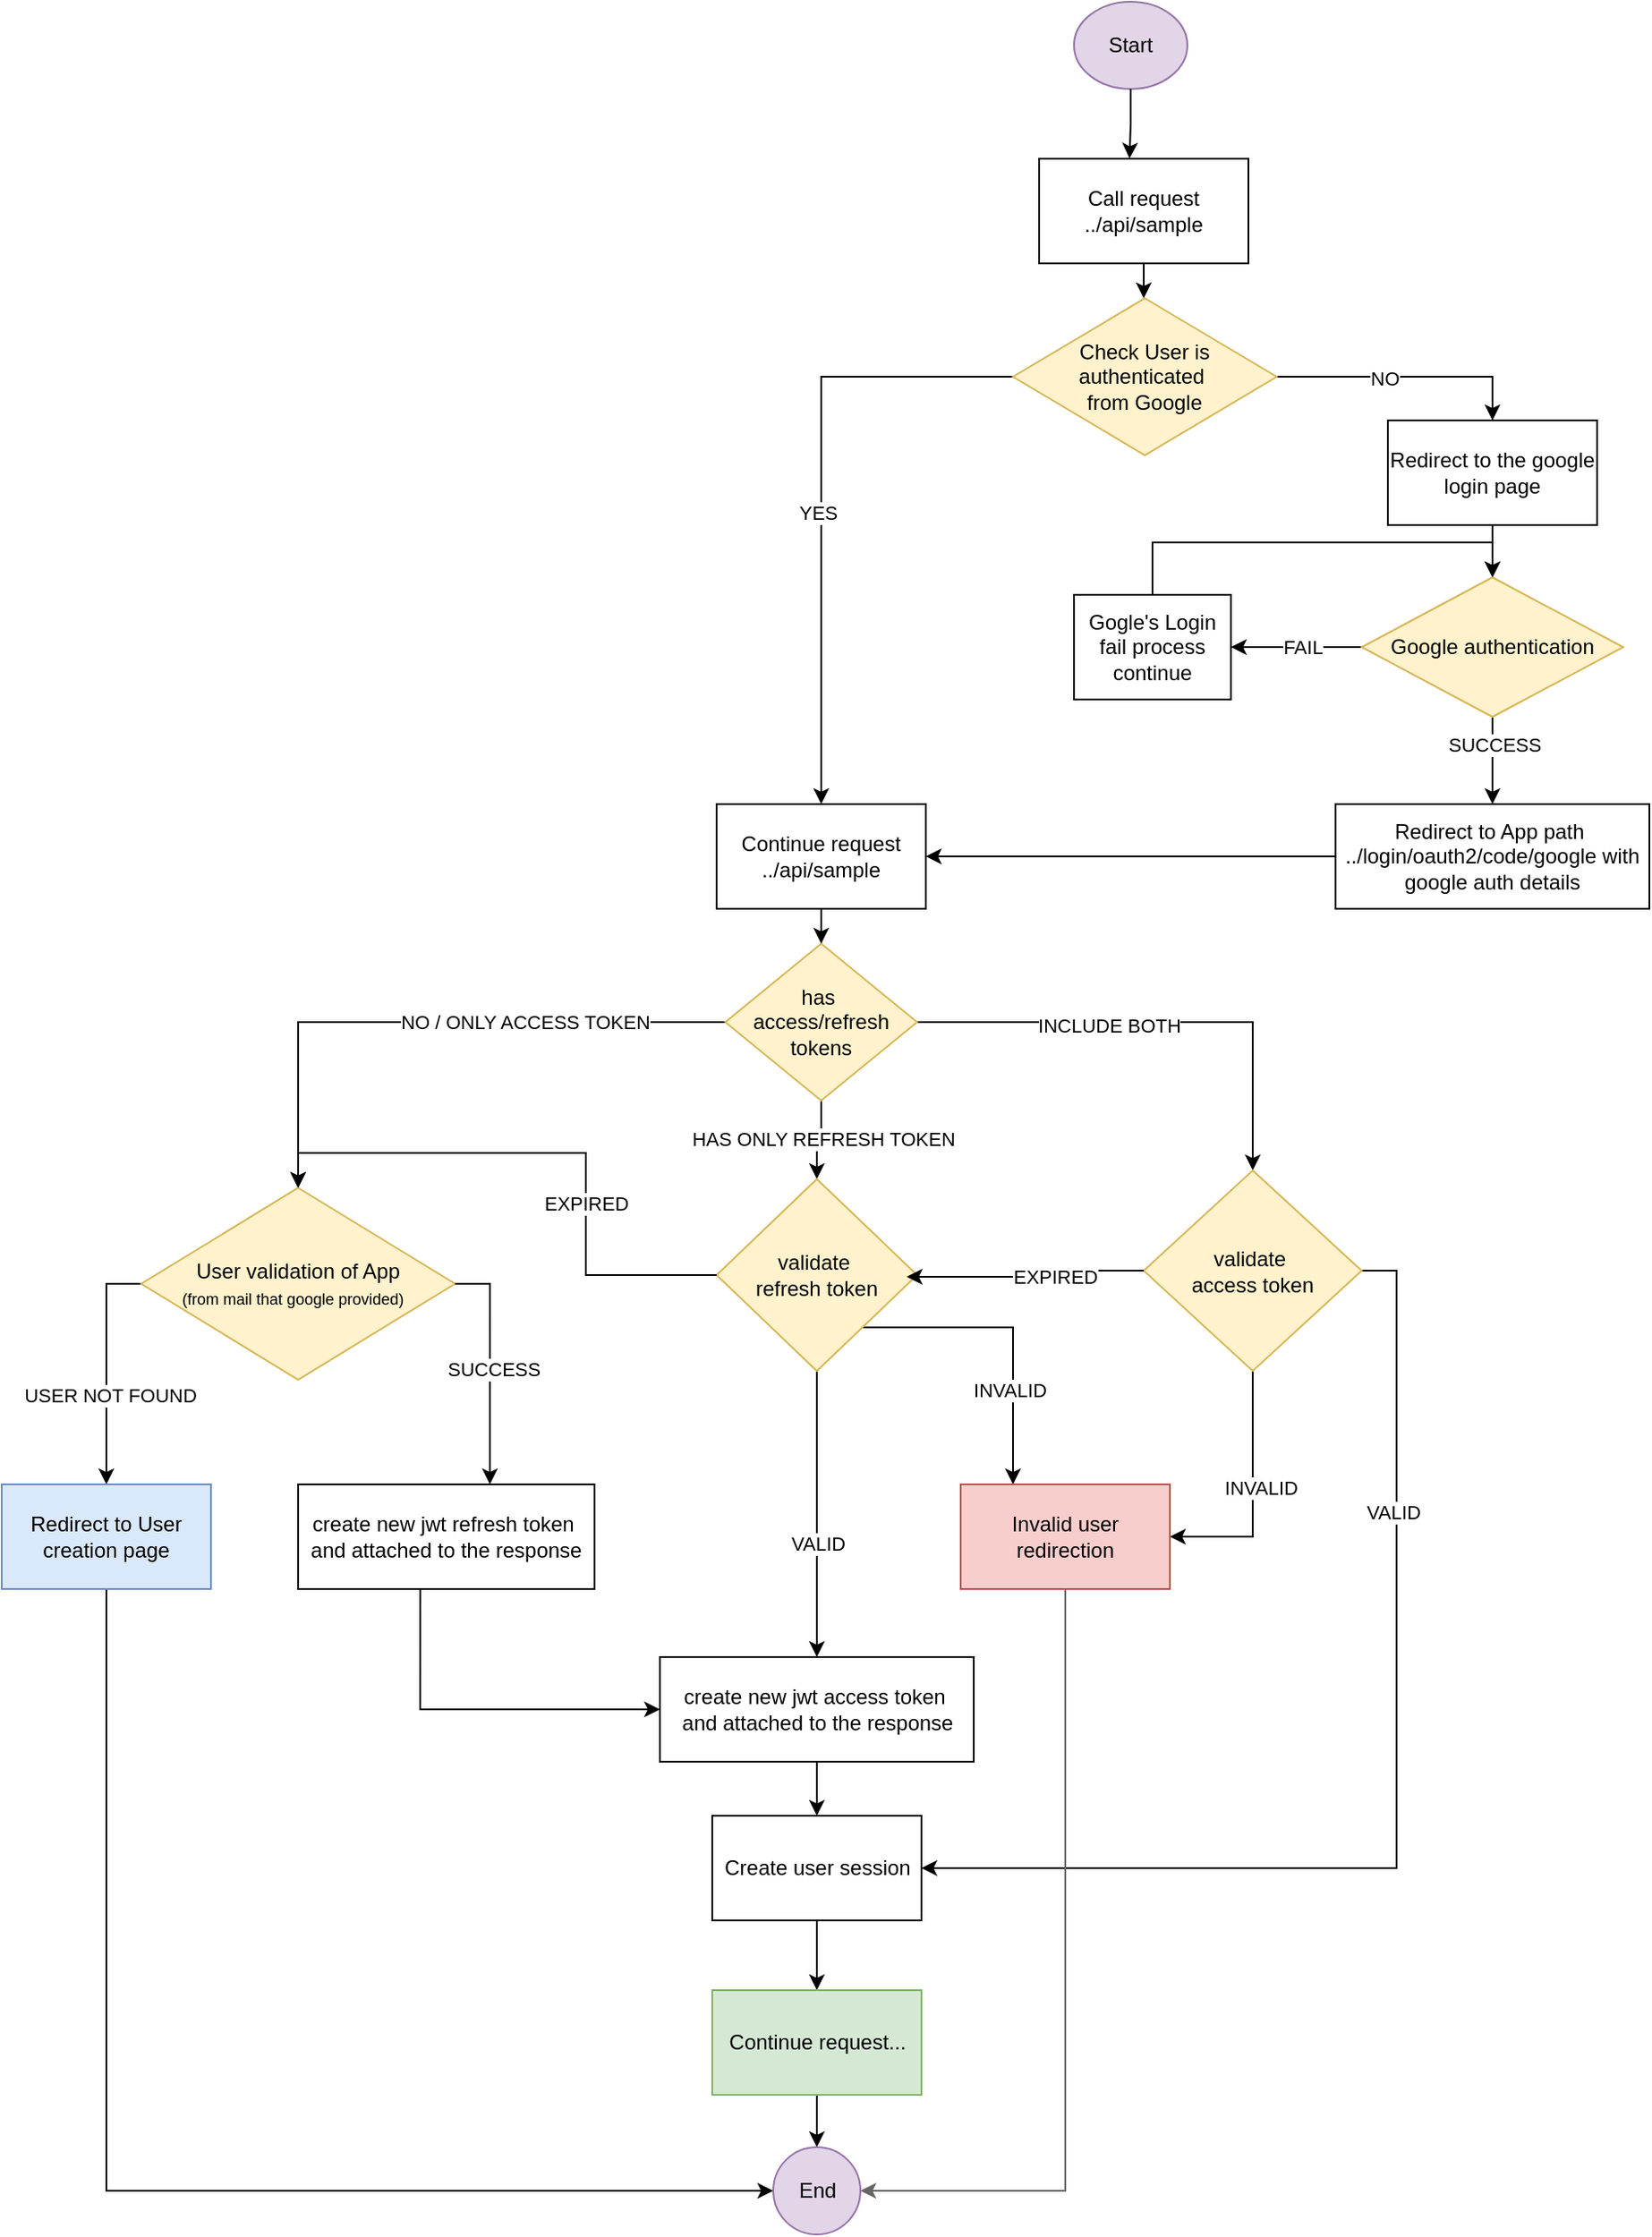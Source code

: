 <mxfile version="27.1.6">
  <diagram name="Page-1" id="phGxgDRw-nOjoQc4o8pd">
    <mxGraphModel dx="3180" dy="1936" grid="0" gridSize="10" guides="1" tooltips="1" connect="1" arrows="1" fold="1" page="0" pageScale="1" pageWidth="827" pageHeight="1169" math="0" shadow="0">
      <root>
        <mxCell id="0" />
        <mxCell id="1" parent="0" />
        <mxCell id="P_sAf52qYaWuxVpr26zw-8" style="edgeStyle=orthogonalEdgeStyle;rounded=0;orthogonalLoop=1;jettySize=auto;html=1;entryX=0.5;entryY=0;entryDx=0;entryDy=0;" edge="1" parent="1" source="P_sAf52qYaWuxVpr26zw-4" target="P_sAf52qYaWuxVpr26zw-6">
          <mxGeometry relative="1" as="geometry" />
        </mxCell>
        <mxCell id="P_sAf52qYaWuxVpr26zw-70" value="NO" style="edgeLabel;html=1;align=center;verticalAlign=middle;resizable=0;points=[];" vertex="1" connectable="0" parent="P_sAf52qYaWuxVpr26zw-8">
          <mxGeometry x="-0.183" y="-1" relative="1" as="geometry">
            <mxPoint as="offset" />
          </mxGeometry>
        </mxCell>
        <mxCell id="P_sAf52qYaWuxVpr26zw-9" style="edgeStyle=orthogonalEdgeStyle;rounded=0;orthogonalLoop=1;jettySize=auto;html=1;entryX=0.5;entryY=0;entryDx=0;entryDy=0;" edge="1" parent="1" source="P_sAf52qYaWuxVpr26zw-4" target="P_sAf52qYaWuxVpr26zw-7">
          <mxGeometry relative="1" as="geometry" />
        </mxCell>
        <mxCell id="P_sAf52qYaWuxVpr26zw-69" value="YES" style="edgeLabel;html=1;align=center;verticalAlign=middle;resizable=0;points=[];" vertex="1" connectable="0" parent="P_sAf52qYaWuxVpr26zw-9">
          <mxGeometry x="0.059" y="-2" relative="1" as="geometry">
            <mxPoint as="offset" />
          </mxGeometry>
        </mxCell>
        <mxCell id="P_sAf52qYaWuxVpr26zw-4" value="Check User is authenticated&amp;nbsp;&lt;div&gt;from Google&lt;/div&gt;" style="rhombus;whiteSpace=wrap;html=1;fillColor=#fff2cc;strokeColor=#d6b656;" vertex="1" parent="1">
          <mxGeometry x="300" y="120" width="151.25" height="90" as="geometry" />
        </mxCell>
        <mxCell id="P_sAf52qYaWuxVpr26zw-15" style="edgeStyle=orthogonalEdgeStyle;rounded=0;orthogonalLoop=1;jettySize=auto;html=1;entryX=0.5;entryY=0;entryDx=0;entryDy=0;" edge="1" parent="1" source="P_sAf52qYaWuxVpr26zw-6" target="P_sAf52qYaWuxVpr26zw-12">
          <mxGeometry relative="1" as="geometry" />
        </mxCell>
        <mxCell id="P_sAf52qYaWuxVpr26zw-6" value="Redirect to the google login page" style="rounded=0;whiteSpace=wrap;html=1;" vertex="1" parent="1">
          <mxGeometry x="515" y="190" width="120" height="60" as="geometry" />
        </mxCell>
        <mxCell id="P_sAf52qYaWuxVpr26zw-29" style="edgeStyle=orthogonalEdgeStyle;rounded=0;orthogonalLoop=1;jettySize=auto;html=1;entryX=0.5;entryY=0;entryDx=0;entryDy=0;" edge="1" parent="1" source="P_sAf52qYaWuxVpr26zw-7" target="P_sAf52qYaWuxVpr26zw-25">
          <mxGeometry relative="1" as="geometry" />
        </mxCell>
        <mxCell id="P_sAf52qYaWuxVpr26zw-7" value="Continue request&lt;div&gt;../api/sample&lt;/div&gt;" style="rounded=0;whiteSpace=wrap;html=1;" vertex="1" parent="1">
          <mxGeometry x="130" y="410" width="120" height="60" as="geometry" />
        </mxCell>
        <mxCell id="P_sAf52qYaWuxVpr26zw-11" style="edgeStyle=orthogonalEdgeStyle;rounded=0;orthogonalLoop=1;jettySize=auto;html=1;entryX=0.5;entryY=0;entryDx=0;entryDy=0;" edge="1" parent="1" source="P_sAf52qYaWuxVpr26zw-10" target="P_sAf52qYaWuxVpr26zw-4">
          <mxGeometry relative="1" as="geometry" />
        </mxCell>
        <mxCell id="P_sAf52qYaWuxVpr26zw-10" value="Call request&lt;div&gt;../api/sample&lt;/div&gt;" style="rounded=0;whiteSpace=wrap;html=1;" vertex="1" parent="1">
          <mxGeometry x="315" y="40" width="120" height="60" as="geometry" />
        </mxCell>
        <mxCell id="P_sAf52qYaWuxVpr26zw-67" style="edgeStyle=orthogonalEdgeStyle;rounded=0;orthogonalLoop=1;jettySize=auto;html=1;entryX=1;entryY=0.5;entryDx=0;entryDy=0;" edge="1" parent="1" source="P_sAf52qYaWuxVpr26zw-12" target="P_sAf52qYaWuxVpr26zw-14">
          <mxGeometry relative="1" as="geometry" />
        </mxCell>
        <mxCell id="P_sAf52qYaWuxVpr26zw-71" value="FAIL" style="edgeLabel;html=1;align=center;verticalAlign=middle;resizable=0;points=[];" vertex="1" connectable="0" parent="P_sAf52qYaWuxVpr26zw-67">
          <mxGeometry x="-0.093" relative="1" as="geometry">
            <mxPoint as="offset" />
          </mxGeometry>
        </mxCell>
        <mxCell id="P_sAf52qYaWuxVpr26zw-68" style="edgeStyle=orthogonalEdgeStyle;rounded=0;orthogonalLoop=1;jettySize=auto;html=1;entryX=0.5;entryY=0;entryDx=0;entryDy=0;" edge="1" parent="1" source="P_sAf52qYaWuxVpr26zw-12" target="P_sAf52qYaWuxVpr26zw-13">
          <mxGeometry relative="1" as="geometry" />
        </mxCell>
        <mxCell id="P_sAf52qYaWuxVpr26zw-72" value="SUCCESS" style="edgeLabel;html=1;align=center;verticalAlign=middle;resizable=0;points=[];" vertex="1" connectable="0" parent="P_sAf52qYaWuxVpr26zw-68">
          <mxGeometry x="-0.36" y="1" relative="1" as="geometry">
            <mxPoint as="offset" />
          </mxGeometry>
        </mxCell>
        <mxCell id="P_sAf52qYaWuxVpr26zw-12" value="Google authentication" style="rhombus;whiteSpace=wrap;html=1;fillColor=#fff2cc;strokeColor=#d6b656;" vertex="1" parent="1">
          <mxGeometry x="500" y="280" width="150" height="80" as="geometry" />
        </mxCell>
        <mxCell id="P_sAf52qYaWuxVpr26zw-23" style="edgeStyle=orthogonalEdgeStyle;rounded=0;orthogonalLoop=1;jettySize=auto;html=1;entryX=1;entryY=0.5;entryDx=0;entryDy=0;" edge="1" parent="1" source="P_sAf52qYaWuxVpr26zw-13" target="P_sAf52qYaWuxVpr26zw-7">
          <mxGeometry relative="1" as="geometry" />
        </mxCell>
        <mxCell id="P_sAf52qYaWuxVpr26zw-13" value="Redirect to App path&amp;nbsp;&lt;div&gt;../login/oauth2/code/google with google auth details&lt;/div&gt;" style="rounded=0;whiteSpace=wrap;html=1;" vertex="1" parent="1">
          <mxGeometry x="485" y="410" width="180" height="60" as="geometry" />
        </mxCell>
        <mxCell id="P_sAf52qYaWuxVpr26zw-66" style="edgeStyle=orthogonalEdgeStyle;rounded=0;orthogonalLoop=1;jettySize=auto;html=1;entryX=0.5;entryY=0;entryDx=0;entryDy=0;exitX=0.5;exitY=0;exitDx=0;exitDy=0;" edge="1" parent="1" source="P_sAf52qYaWuxVpr26zw-14" target="P_sAf52qYaWuxVpr26zw-12">
          <mxGeometry relative="1" as="geometry" />
        </mxCell>
        <mxCell id="P_sAf52qYaWuxVpr26zw-14" value="Gogle&#39;s Login fail process continue" style="rounded=0;whiteSpace=wrap;html=1;" vertex="1" parent="1">
          <mxGeometry x="335" y="290" width="90" height="60" as="geometry" />
        </mxCell>
        <mxCell id="P_sAf52qYaWuxVpr26zw-37" style="edgeStyle=orthogonalEdgeStyle;rounded=0;orthogonalLoop=1;jettySize=auto;html=1;entryX=0.5;entryY=0;entryDx=0;entryDy=0;exitX=0;exitY=0.5;exitDx=0;exitDy=0;" edge="1" parent="1" source="P_sAf52qYaWuxVpr26zw-25" target="P_sAf52qYaWuxVpr26zw-31">
          <mxGeometry relative="1" as="geometry" />
        </mxCell>
        <mxCell id="P_sAf52qYaWuxVpr26zw-38" value="NO / ONLY ACCESS TOKEN" style="edgeLabel;html=1;align=center;verticalAlign=middle;resizable=0;points=[];" vertex="1" connectable="0" parent="P_sAf52qYaWuxVpr26zw-37">
          <mxGeometry x="-0.322" relative="1" as="geometry">
            <mxPoint as="offset" />
          </mxGeometry>
        </mxCell>
        <mxCell id="P_sAf52qYaWuxVpr26zw-39" style="edgeStyle=orthogonalEdgeStyle;rounded=0;orthogonalLoop=1;jettySize=auto;html=1;entryX=0.5;entryY=0;entryDx=0;entryDy=0;" edge="1" parent="1" source="P_sAf52qYaWuxVpr26zw-25" target="P_sAf52qYaWuxVpr26zw-41">
          <mxGeometry relative="1" as="geometry">
            <mxPoint x="370" y="760" as="targetPoint" />
          </mxGeometry>
        </mxCell>
        <mxCell id="P_sAf52qYaWuxVpr26zw-40" value="HAS ONLY REFRESH TOKEN" style="edgeLabel;html=1;align=center;verticalAlign=middle;resizable=0;points=[];" vertex="1" connectable="0" parent="P_sAf52qYaWuxVpr26zw-39">
          <mxGeometry x="-0.103" y="1" relative="1" as="geometry">
            <mxPoint as="offset" />
          </mxGeometry>
        </mxCell>
        <mxCell id="P_sAf52qYaWuxVpr26zw-42" style="edgeStyle=orthogonalEdgeStyle;rounded=0;orthogonalLoop=1;jettySize=auto;html=1;entryX=0.5;entryY=0;entryDx=0;entryDy=0;" edge="1" parent="1" source="P_sAf52qYaWuxVpr26zw-25" target="P_sAf52qYaWuxVpr26zw-44">
          <mxGeometry relative="1" as="geometry">
            <mxPoint x="175" y="880" as="targetPoint" />
          </mxGeometry>
        </mxCell>
        <mxCell id="P_sAf52qYaWuxVpr26zw-43" value="INCLUDE BOTH" style="edgeLabel;html=1;align=center;verticalAlign=middle;resizable=0;points=[];" vertex="1" connectable="0" parent="P_sAf52qYaWuxVpr26zw-42">
          <mxGeometry x="-0.207" y="-2" relative="1" as="geometry">
            <mxPoint as="offset" />
          </mxGeometry>
        </mxCell>
        <mxCell id="P_sAf52qYaWuxVpr26zw-25" value="has&amp;nbsp;&lt;div&gt;access/refresh tokens&lt;/div&gt;" style="rhombus;whiteSpace=wrap;html=1;fillColor=#fff2cc;strokeColor=#d6b656;" vertex="1" parent="1">
          <mxGeometry x="135" y="490" width="110" height="90" as="geometry" />
        </mxCell>
        <mxCell id="P_sAf52qYaWuxVpr26zw-73" style="edgeStyle=orthogonalEdgeStyle;rounded=0;orthogonalLoop=1;jettySize=auto;html=1;entryX=0.5;entryY=0;entryDx=0;entryDy=0;exitX=0;exitY=0.5;exitDx=0;exitDy=0;" edge="1" parent="1" source="P_sAf52qYaWuxVpr26zw-31" target="P_sAf52qYaWuxVpr26zw-32">
          <mxGeometry relative="1" as="geometry" />
        </mxCell>
        <mxCell id="P_sAf52qYaWuxVpr26zw-86" value="USER NOT FOUND" style="edgeLabel;html=1;align=center;verticalAlign=middle;resizable=0;points=[];" vertex="1" connectable="0" parent="P_sAf52qYaWuxVpr26zw-73">
          <mxGeometry x="0.234" y="2" relative="1" as="geometry">
            <mxPoint as="offset" />
          </mxGeometry>
        </mxCell>
        <mxCell id="P_sAf52qYaWuxVpr26zw-31" value="User validation of App&lt;div&gt;&lt;font style=&quot;font-size: 9px;&quot;&gt;(from mail that google provided)&amp;nbsp;&lt;/font&gt;&amp;nbsp;&lt;/div&gt;" style="rhombus;whiteSpace=wrap;html=1;fillColor=#fff2cc;strokeColor=#d6b656;" vertex="1" parent="1">
          <mxGeometry x="-200" y="630" width="180" height="110" as="geometry" />
        </mxCell>
        <mxCell id="P_sAf52qYaWuxVpr26zw-109" style="edgeStyle=orthogonalEdgeStyle;rounded=0;orthogonalLoop=1;jettySize=auto;html=1;entryX=0;entryY=0.5;entryDx=0;entryDy=0;" edge="1" parent="1" source="P_sAf52qYaWuxVpr26zw-32" target="P_sAf52qYaWuxVpr26zw-107">
          <mxGeometry relative="1" as="geometry">
            <Array as="points">
              <mxPoint x="-220" y="1205" />
            </Array>
          </mxGeometry>
        </mxCell>
        <mxCell id="P_sAf52qYaWuxVpr26zw-32" value="Redirect to User creation page" style="rounded=0;whiteSpace=wrap;html=1;fillColor=#dae8fc;strokeColor=#6c8ebf;" vertex="1" parent="1">
          <mxGeometry x="-280" y="800" width="120" height="60" as="geometry" />
        </mxCell>
        <mxCell id="P_sAf52qYaWuxVpr26zw-98" style="edgeStyle=orthogonalEdgeStyle;rounded=0;orthogonalLoop=1;jettySize=auto;html=1;entryX=0;entryY=0.5;entryDx=0;entryDy=0;exitX=0.412;exitY=0.983;exitDx=0;exitDy=0;exitPerimeter=0;" edge="1" parent="1" source="P_sAf52qYaWuxVpr26zw-34" target="P_sAf52qYaWuxVpr26zw-61">
          <mxGeometry relative="1" as="geometry" />
        </mxCell>
        <mxCell id="P_sAf52qYaWuxVpr26zw-34" value="create new jwt refresh token&amp;nbsp;&lt;div&gt;and attached to the response&lt;/div&gt;" style="rounded=0;whiteSpace=wrap;html=1;" vertex="1" parent="1">
          <mxGeometry x="-110" y="800" width="170" height="60" as="geometry" />
        </mxCell>
        <mxCell id="P_sAf52qYaWuxVpr26zw-91" style="edgeStyle=orthogonalEdgeStyle;rounded=0;orthogonalLoop=1;jettySize=auto;html=1;entryX=0.25;entryY=0;entryDx=0;entryDy=0;" edge="1" parent="1" source="P_sAf52qYaWuxVpr26zw-41" target="P_sAf52qYaWuxVpr26zw-88">
          <mxGeometry relative="1" as="geometry">
            <Array as="points">
              <mxPoint x="300" y="710" />
            </Array>
          </mxGeometry>
        </mxCell>
        <mxCell id="P_sAf52qYaWuxVpr26zw-92" value="INVALID" style="edgeLabel;html=1;align=center;verticalAlign=middle;resizable=0;points=[];" vertex="1" connectable="0" parent="P_sAf52qYaWuxVpr26zw-91">
          <mxGeometry x="0.388" y="-2" relative="1" as="geometry">
            <mxPoint as="offset" />
          </mxGeometry>
        </mxCell>
        <mxCell id="P_sAf52qYaWuxVpr26zw-96" style="edgeStyle=orthogonalEdgeStyle;rounded=0;orthogonalLoop=1;jettySize=auto;html=1;" edge="1" parent="1" source="P_sAf52qYaWuxVpr26zw-41" target="P_sAf52qYaWuxVpr26zw-61">
          <mxGeometry relative="1" as="geometry" />
        </mxCell>
        <mxCell id="P_sAf52qYaWuxVpr26zw-97" value="VALID" style="edgeLabel;html=1;align=center;verticalAlign=middle;resizable=0;points=[];" vertex="1" connectable="0" parent="P_sAf52qYaWuxVpr26zw-96">
          <mxGeometry x="0.2" relative="1" as="geometry">
            <mxPoint as="offset" />
          </mxGeometry>
        </mxCell>
        <mxCell id="P_sAf52qYaWuxVpr26zw-41" value="validate&amp;nbsp;&lt;div&gt;refresh token&lt;/div&gt;" style="rhombus;whiteSpace=wrap;html=1;fillColor=#fff2cc;strokeColor=#d6b656;" vertex="1" parent="1">
          <mxGeometry x="130" y="625" width="115" height="110" as="geometry" />
        </mxCell>
        <mxCell id="P_sAf52qYaWuxVpr26zw-89" style="edgeStyle=orthogonalEdgeStyle;rounded=0;orthogonalLoop=1;jettySize=auto;html=1;entryX=1;entryY=0.5;entryDx=0;entryDy=0;" edge="1" parent="1" source="P_sAf52qYaWuxVpr26zw-44" target="P_sAf52qYaWuxVpr26zw-88">
          <mxGeometry relative="1" as="geometry" />
        </mxCell>
        <mxCell id="P_sAf52qYaWuxVpr26zw-90" value="INVALID" style="edgeLabel;html=1;align=center;verticalAlign=middle;resizable=0;points=[];" vertex="1" connectable="0" parent="P_sAf52qYaWuxVpr26zw-89">
          <mxGeometry x="-0.06" y="4" relative="1" as="geometry">
            <mxPoint as="offset" />
          </mxGeometry>
        </mxCell>
        <mxCell id="P_sAf52qYaWuxVpr26zw-103" style="edgeStyle=orthogonalEdgeStyle;rounded=0;orthogonalLoop=1;jettySize=auto;html=1;entryX=1;entryY=0.5;entryDx=0;entryDy=0;" edge="1" parent="1" source="P_sAf52qYaWuxVpr26zw-44" target="P_sAf52qYaWuxVpr26zw-49">
          <mxGeometry relative="1" as="geometry">
            <Array as="points">
              <mxPoint x="520" y="677" />
              <mxPoint x="520" y="1020" />
            </Array>
          </mxGeometry>
        </mxCell>
        <mxCell id="P_sAf52qYaWuxVpr26zw-104" value="VALID" style="edgeLabel;html=1;align=center;verticalAlign=middle;resizable=0;points=[];" vertex="1" connectable="0" parent="P_sAf52qYaWuxVpr26zw-103">
          <mxGeometry x="-0.502" y="-2" relative="1" as="geometry">
            <mxPoint as="offset" />
          </mxGeometry>
        </mxCell>
        <mxCell id="P_sAf52qYaWuxVpr26zw-44" value="validate&amp;nbsp;&lt;div&gt;access token&lt;/div&gt;" style="rhombus;whiteSpace=wrap;html=1;fillColor=#fff2cc;strokeColor=#d6b656;" vertex="1" parent="1">
          <mxGeometry x="375" y="620" width="125" height="115" as="geometry" />
        </mxCell>
        <mxCell id="P_sAf52qYaWuxVpr26zw-64" style="edgeStyle=orthogonalEdgeStyle;rounded=0;orthogonalLoop=1;jettySize=auto;html=1;entryX=0.5;entryY=0;entryDx=0;entryDy=0;" edge="1" parent="1" source="P_sAf52qYaWuxVpr26zw-49" target="P_sAf52qYaWuxVpr26zw-51">
          <mxGeometry relative="1" as="geometry" />
        </mxCell>
        <mxCell id="P_sAf52qYaWuxVpr26zw-49" value="Create user session" style="rounded=0;whiteSpace=wrap;html=1;" vertex="1" parent="1">
          <mxGeometry x="127.5" y="990" width="120" height="60" as="geometry" />
        </mxCell>
        <mxCell id="P_sAf52qYaWuxVpr26zw-108" style="edgeStyle=orthogonalEdgeStyle;rounded=0;orthogonalLoop=1;jettySize=auto;html=1;entryX=0.5;entryY=0;entryDx=0;entryDy=0;" edge="1" parent="1" source="P_sAf52qYaWuxVpr26zw-51" target="P_sAf52qYaWuxVpr26zw-107">
          <mxGeometry relative="1" as="geometry" />
        </mxCell>
        <mxCell id="P_sAf52qYaWuxVpr26zw-51" value="Continue request..." style="rounded=0;whiteSpace=wrap;html=1;fillColor=#d5e8d4;strokeColor=#82b366;" vertex="1" parent="1">
          <mxGeometry x="127.5" y="1090" width="120" height="60" as="geometry" />
        </mxCell>
        <mxCell id="P_sAf52qYaWuxVpr26zw-102" value="" style="edgeStyle=orthogonalEdgeStyle;rounded=0;orthogonalLoop=1;jettySize=auto;html=1;" edge="1" parent="1" source="P_sAf52qYaWuxVpr26zw-61" target="P_sAf52qYaWuxVpr26zw-49">
          <mxGeometry relative="1" as="geometry" />
        </mxCell>
        <mxCell id="P_sAf52qYaWuxVpr26zw-61" value="create new jwt access token&amp;nbsp;&lt;div&gt;and attached to the response&lt;/div&gt;" style="rounded=0;whiteSpace=wrap;html=1;" vertex="1" parent="1">
          <mxGeometry x="97.5" y="899" width="180" height="60" as="geometry" />
        </mxCell>
        <mxCell id="P_sAf52qYaWuxVpr26zw-76" style="edgeStyle=orthogonalEdgeStyle;rounded=0;orthogonalLoop=1;jettySize=auto;html=1;entryX=0.647;entryY=0;entryDx=0;entryDy=0;entryPerimeter=0;exitX=1;exitY=0.5;exitDx=0;exitDy=0;" edge="1" parent="1" source="P_sAf52qYaWuxVpr26zw-31" target="P_sAf52qYaWuxVpr26zw-34">
          <mxGeometry relative="1" as="geometry" />
        </mxCell>
        <mxCell id="P_sAf52qYaWuxVpr26zw-87" value="SUCCESS" style="edgeLabel;html=1;align=center;verticalAlign=middle;resizable=0;points=[];" vertex="1" connectable="0" parent="P_sAf52qYaWuxVpr26zw-76">
          <mxGeometry x="0.022" y="2" relative="1" as="geometry">
            <mxPoint as="offset" />
          </mxGeometry>
        </mxCell>
        <mxCell id="P_sAf52qYaWuxVpr26zw-79" style="edgeStyle=orthogonalEdgeStyle;rounded=0;orthogonalLoop=1;jettySize=auto;html=1;entryX=0.948;entryY=0.509;entryDx=0;entryDy=0;entryPerimeter=0;" edge="1" parent="1" source="P_sAf52qYaWuxVpr26zw-44" target="P_sAf52qYaWuxVpr26zw-41">
          <mxGeometry relative="1" as="geometry" />
        </mxCell>
        <mxCell id="P_sAf52qYaWuxVpr26zw-80" value="EXPIRED" style="edgeLabel;html=1;align=center;verticalAlign=middle;resizable=0;points=[];" vertex="1" connectable="0" parent="P_sAf52qYaWuxVpr26zw-79">
          <mxGeometry x="-0.27" y="3" relative="1" as="geometry">
            <mxPoint as="offset" />
          </mxGeometry>
        </mxCell>
        <mxCell id="P_sAf52qYaWuxVpr26zw-110" style="edgeStyle=orthogonalEdgeStyle;rounded=0;orthogonalLoop=1;jettySize=auto;html=1;entryX=1;entryY=0.5;entryDx=0;entryDy=0;strokeColor=#666666;" edge="1" parent="1" source="P_sAf52qYaWuxVpr26zw-88" target="P_sAf52qYaWuxVpr26zw-107">
          <mxGeometry relative="1" as="geometry">
            <Array as="points">
              <mxPoint x="330" y="1205" />
            </Array>
          </mxGeometry>
        </mxCell>
        <mxCell id="P_sAf52qYaWuxVpr26zw-88" value="Invalid user redirection" style="rounded=0;whiteSpace=wrap;html=1;fillColor=#f8cecc;strokeColor=#b85450;" vertex="1" parent="1">
          <mxGeometry x="270" y="800" width="120" height="60" as="geometry" />
        </mxCell>
        <mxCell id="P_sAf52qYaWuxVpr26zw-94" style="edgeStyle=orthogonalEdgeStyle;rounded=0;orthogonalLoop=1;jettySize=auto;html=1;entryX=0.5;entryY=0;entryDx=0;entryDy=0;" edge="1" parent="1" source="P_sAf52qYaWuxVpr26zw-41" target="P_sAf52qYaWuxVpr26zw-31">
          <mxGeometry relative="1" as="geometry">
            <mxPoint x="-10" y="660" as="targetPoint" />
          </mxGeometry>
        </mxCell>
        <mxCell id="P_sAf52qYaWuxVpr26zw-95" value="EXPIRED" style="edgeLabel;html=1;align=center;verticalAlign=middle;resizable=0;points=[];" vertex="1" connectable="0" parent="P_sAf52qYaWuxVpr26zw-94">
          <mxGeometry x="-0.293" relative="1" as="geometry">
            <mxPoint as="offset" />
          </mxGeometry>
        </mxCell>
        <mxCell id="P_sAf52qYaWuxVpr26zw-105" value="Start" style="ellipse;whiteSpace=wrap;html=1;fillColor=#e1d5e7;strokeColor=#9673a6;" vertex="1" parent="1">
          <mxGeometry x="335" y="-50" width="65" height="50" as="geometry" />
        </mxCell>
        <mxCell id="P_sAf52qYaWuxVpr26zw-106" style="edgeStyle=orthogonalEdgeStyle;rounded=0;orthogonalLoop=1;jettySize=auto;html=1;entryX=0.432;entryY=-0.002;entryDx=0;entryDy=0;entryPerimeter=0;" edge="1" parent="1" source="P_sAf52qYaWuxVpr26zw-105" target="P_sAf52qYaWuxVpr26zw-10">
          <mxGeometry relative="1" as="geometry" />
        </mxCell>
        <mxCell id="P_sAf52qYaWuxVpr26zw-107" value="End" style="ellipse;whiteSpace=wrap;html=1;aspect=fixed;fillColor=#e1d5e7;strokeColor=#9673a6;" vertex="1" parent="1">
          <mxGeometry x="162.5" y="1180" width="50" height="50" as="geometry" />
        </mxCell>
      </root>
    </mxGraphModel>
  </diagram>
</mxfile>
